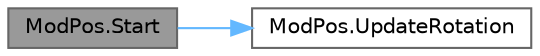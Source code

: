 digraph "ModPos.Start"
{
 // LATEX_PDF_SIZE
  bgcolor="transparent";
  edge [fontname=Helvetica,fontsize=10,labelfontname=Helvetica,labelfontsize=10];
  node [fontname=Helvetica,fontsize=10,shape=box,height=0.2,width=0.4];
  rankdir="LR";
  Node1 [id="Node000001",label="ModPos.Start",height=0.2,width=0.4,color="gray40", fillcolor="grey60", style="filled", fontcolor="black",tooltip="This method initializes the ModPos instance and sets the initial rotation of the switch."];
  Node1 -> Node2 [id="edge1_Node000001_Node000002",color="steelblue1",style="solid",tooltip=" "];
  Node2 [id="Node000002",label="ModPos.UpdateRotation",height=0.2,width=0.4,color="grey40", fillcolor="white", style="filled",URL="$class_mod_pos.html#a4b7993dfd2de59ae9d5107b914fb0996",tooltip="This method updates the rotation of the switch."];
}
